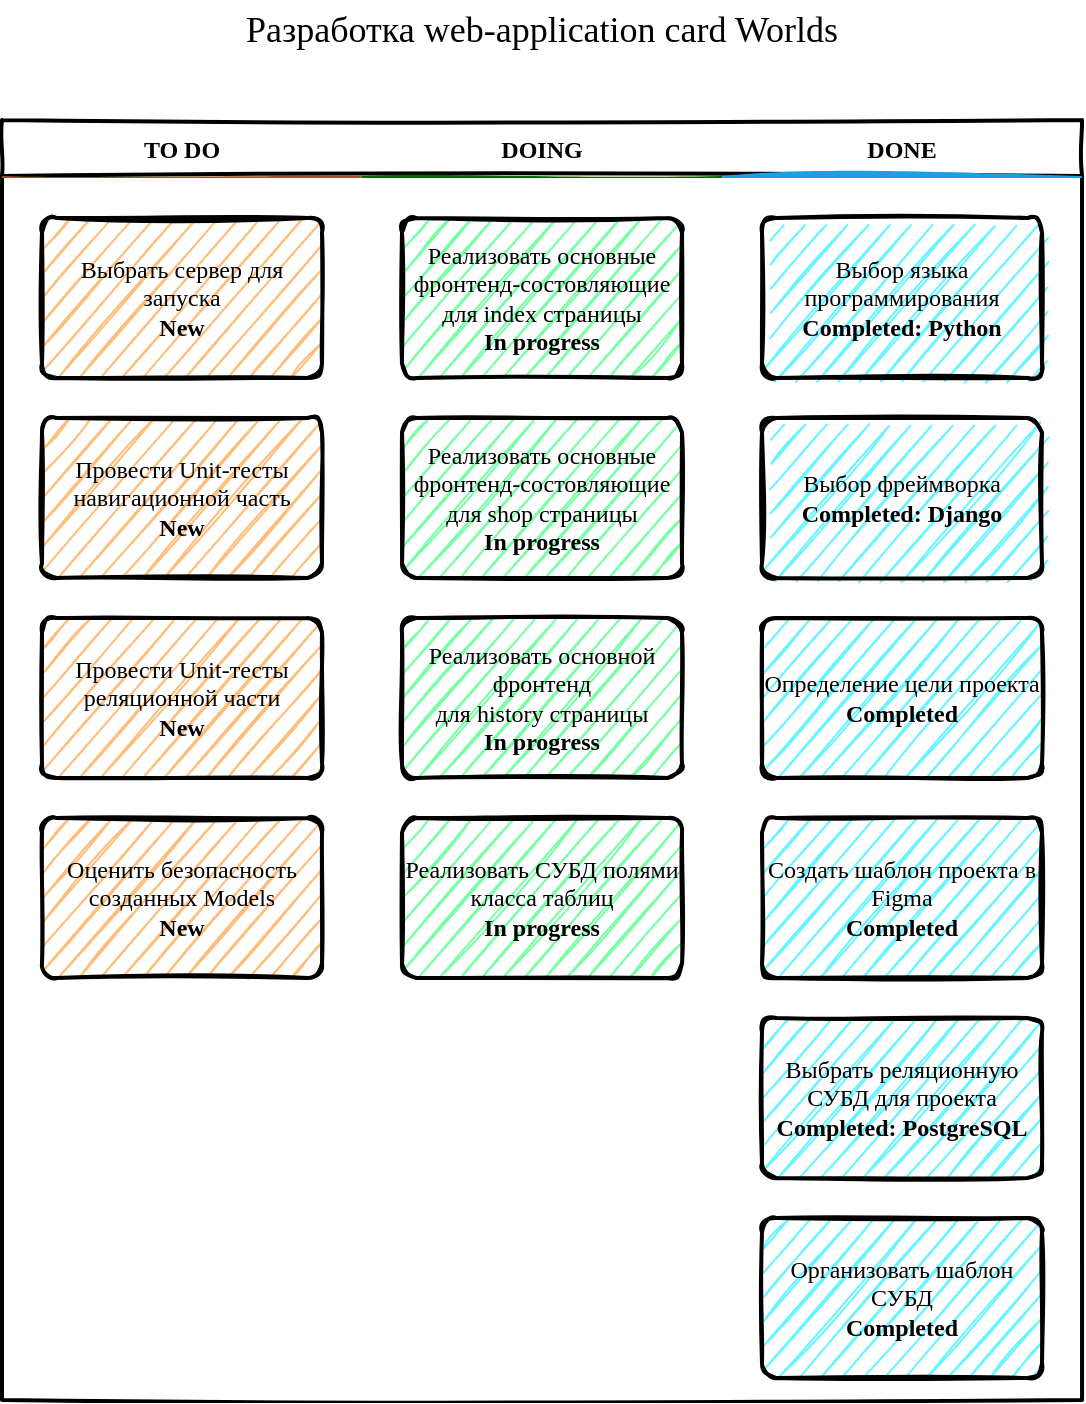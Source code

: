 <mxfile version="17.0.0" type="github">
  <diagram id="wFE0QG_FPsp0jaGvCLVb" name="Page-1">
    <mxGraphModel dx="1705" dy="772" grid="1" gridSize="10" guides="1" tooltips="1" connect="1" arrows="1" fold="1" page="1" pageScale="1" pageWidth="850" pageHeight="1100" math="0" shadow="0">
      <root>
        <mxCell id="0" />
        <mxCell id="1" parent="0" />
        <mxCell id="_5mSTuPxr-ZiKRkBDSY7-1" value="" style="swimlane;fontStyle=2;childLayout=stackLayout;horizontal=1;startSize=28;horizontalStack=1;resizeParent=1;resizeParentMax=0;resizeLast=0;collapsible=0;marginBottom=0;swimlaneFillColor=none;fontFamily=Permanent Marker;fontSize=16;points=[];verticalAlign=top;stackBorder=0;resizable=1;strokeWidth=2;sketch=1;disableMultiStroke=1;" parent="1" vertex="1">
          <mxGeometry x="160" y="80" width="540" height="640" as="geometry" />
        </mxCell>
        <object label="TO DO" status="New" id="_5mSTuPxr-ZiKRkBDSY7-2">
          <mxCell style="swimlane;strokeWidth=2;fontFamily=Permanent Marker;html=0;startSize=1;verticalAlign=bottom;spacingBottom=5;points=[];childLayout=stackLayout;stackBorder=20;stackSpacing=20;resizeLast=0;resizeParent=1;horizontalStack=0;collapsible=0;sketch=1;strokeColor=none;fillStyle=solid;fillColor=#A0522D;" parent="_5mSTuPxr-ZiKRkBDSY7-1" vertex="1">
            <mxGeometry y="28" width="180" height="612" as="geometry" />
          </mxCell>
        </object>
        <object label="&lt;font face=&quot;Georgia&quot;&gt;&lt;span style=&quot;font-weight: normal&quot;&gt;Выбрать сервер для запуска&lt;/span&gt;&lt;br&gt;New&lt;/font&gt;" placeholders="1" id="_5mSTuPxr-ZiKRkBDSY7-3">
          <mxCell style="whiteSpace=wrap;html=1;strokeWidth=2;fillColor=#FFBD7A;fontStyle=1;spacingTop=0;rounded=1;arcSize=9;points=[];sketch=1;fontFamily=Permanent Marker;hachureGap=8;fillWeight=1;" parent="_5mSTuPxr-ZiKRkBDSY7-2" vertex="1">
            <mxGeometry x="20" y="21" width="140" height="80" as="geometry" />
          </mxCell>
        </object>
        <object label="&lt;font face=&quot;Georgia&quot;&gt;&lt;span style=&quot;font-weight: normal&quot;&gt;Провести Unit-тесты навигационной часть&lt;/span&gt;&lt;br&gt;New&lt;/font&gt;" placeholders="1" id="_5mSTuPxr-ZiKRkBDSY7-4">
          <mxCell style="whiteSpace=wrap;html=1;strokeWidth=2;fillColor=#FFBD7A;fontStyle=1;spacingTop=0;rounded=1;arcSize=9;points=[];sketch=1;fontFamily=Permanent Marker;hachureGap=8;fillWeight=1;" parent="_5mSTuPxr-ZiKRkBDSY7-2" vertex="1">
            <mxGeometry x="20" y="121" width="140" height="80" as="geometry" />
          </mxCell>
        </object>
        <object label="&lt;font face=&quot;Georgia&quot;&gt;&lt;span style=&quot;font-weight: 400&quot;&gt;Провести Unit-тесты реляционной части&lt;/span&gt;&lt;br&gt;New&lt;br&gt;&lt;/font&gt;" placeholders="1" id="_5mSTuPxr-ZiKRkBDSY7-5">
          <mxCell style="whiteSpace=wrap;html=1;strokeWidth=2;fillColor=#FFBD7A;fontStyle=1;spacingTop=0;rounded=1;arcSize=9;points=[];sketch=1;fontFamily=Permanent Marker;hachureGap=8;fillWeight=1;" parent="_5mSTuPxr-ZiKRkBDSY7-2" vertex="1">
            <mxGeometry x="20" y="221" width="140" height="80" as="geometry" />
          </mxCell>
        </object>
        <object label="&lt;font face=&quot;Georgia&quot;&gt;&lt;span style=&quot;font-weight: 400&quot;&gt;Оценить безопасность созданных Models&lt;/span&gt;&lt;br&gt;New&lt;br&gt;&lt;/font&gt;" placeholders="1" id="CyRvQFG2siPY6FwLZdpn-9">
          <mxCell style="whiteSpace=wrap;html=1;strokeWidth=2;fillColor=#FFBD7A;fontStyle=1;spacingTop=0;rounded=1;arcSize=9;points=[];sketch=1;fontFamily=Permanent Marker;hachureGap=8;fillWeight=1;" vertex="1" parent="_5mSTuPxr-ZiKRkBDSY7-2">
            <mxGeometry x="20" y="321" width="140" height="80" as="geometry" />
          </mxCell>
        </object>
        <object label="DOING" status="In progress" id="_5mSTuPxr-ZiKRkBDSY7-6">
          <mxCell style="swimlane;strokeWidth=2;fontFamily=Permanent Marker;html=0;startSize=1;verticalAlign=bottom;spacingBottom=5;points=[];childLayout=stackLayout;stackBorder=20;stackSpacing=20;resizeLast=0;resizeParent=1;horizontalStack=0;collapsible=0;sketch=1;strokeColor=none;fillStyle=solid;fillColor=#006600;" parent="_5mSTuPxr-ZiKRkBDSY7-1" vertex="1">
            <mxGeometry x="180" y="28" width="180" height="612" as="geometry" />
          </mxCell>
        </object>
        <object label="&lt;font face=&quot;Georgia&quot;&gt;&lt;span style=&quot;font-weight: normal&quot;&gt;Реализовать основные фронтенд-состовляющие&lt;br&gt;для index страницы&lt;/span&gt;&lt;br&gt;In progress&lt;/font&gt;" placeholders="1" id="_5mSTuPxr-ZiKRkBDSY7-8">
          <mxCell style="whiteSpace=wrap;html=1;strokeWidth=2;fillColor=#78FFA5;fontStyle=1;spacingTop=0;rounded=1;arcSize=9;points=[];sketch=1;fontFamily=Permanent Marker;hachureGap=8;fillWeight=1;" parent="_5mSTuPxr-ZiKRkBDSY7-6" vertex="1">
            <mxGeometry x="20" y="21" width="140" height="80" as="geometry" />
          </mxCell>
        </object>
        <object label="&lt;font face=&quot;Georgia&quot;&gt;&lt;span style=&quot;font-weight: normal&quot;&gt;Реализовать основные фронтенд-состовляющие&lt;br&gt;для shop страницы&lt;/span&gt;&lt;br&gt;In progress&lt;/font&gt;" placeholders="1" id="CyRvQFG2siPY6FwLZdpn-6">
          <mxCell style="whiteSpace=wrap;html=1;strokeWidth=2;fillColor=#78FFA5;fontStyle=1;spacingTop=0;rounded=1;arcSize=9;points=[];sketch=1;fontFamily=Permanent Marker;hachureGap=8;fillWeight=1;" vertex="1" parent="_5mSTuPxr-ZiKRkBDSY7-6">
            <mxGeometry x="20" y="121" width="140" height="80" as="geometry" />
          </mxCell>
        </object>
        <object label="&lt;font face=&quot;Georgia&quot;&gt;&lt;span style=&quot;font-weight: normal&quot;&gt;Реализовать основной фронтенд&lt;br&gt;для history страницы&lt;/span&gt;&lt;br&gt;In progress&lt;/font&gt;" placeholders="1" id="CyRvQFG2siPY6FwLZdpn-7">
          <mxCell style="whiteSpace=wrap;html=1;strokeWidth=2;fillColor=#78FFA5;fontStyle=1;spacingTop=0;rounded=1;arcSize=9;points=[];sketch=1;fontFamily=Permanent Marker;hachureGap=8;fillWeight=1;" vertex="1" parent="_5mSTuPxr-ZiKRkBDSY7-6">
            <mxGeometry x="20" y="221" width="140" height="80" as="geometry" />
          </mxCell>
        </object>
        <object label="&lt;font face=&quot;Georgia&quot;&gt;&lt;span style=&quot;font-weight: normal&quot;&gt;Реализовать СУБД полями класса таблиц&lt;/span&gt;&lt;br&gt;In progress&lt;br&gt;&lt;/font&gt;" placeholders="1" id="CyRvQFG2siPY6FwLZdpn-8">
          <mxCell style="whiteSpace=wrap;html=1;strokeWidth=2;fillColor=#78FFA5;fontStyle=1;spacingTop=0;rounded=1;arcSize=9;points=[];sketch=1;fontFamily=Permanent Marker;hachureGap=8;fillWeight=1;" vertex="1" parent="_5mSTuPxr-ZiKRkBDSY7-6">
            <mxGeometry x="20" y="321" width="140" height="80" as="geometry" />
          </mxCell>
        </object>
        <object label="DONE" status="Completed" id="_5mSTuPxr-ZiKRkBDSY7-9">
          <mxCell style="swimlane;strokeWidth=2;fontFamily=Permanent Marker;html=0;startSize=1;verticalAlign=bottom;spacingBottom=5;points=[];childLayout=stackLayout;stackBorder=20;stackSpacing=20;resizeLast=0;resizeParent=1;horizontalStack=0;collapsible=0;sketch=1;strokeColor=none;fillStyle=solid;fillColor=#1BA1E2;" parent="_5mSTuPxr-ZiKRkBDSY7-1" vertex="1">
            <mxGeometry x="360" y="28" width="180" height="612" as="geometry" />
          </mxCell>
        </object>
        <object label="&lt;font face=&quot;Georgia&quot;&gt;&lt;span style=&quot;font-weight: normal&quot;&gt;Выбор языка программирования&lt;/span&gt;&lt;br&gt;Completed: Python&lt;/font&gt;" placeholders="1" id="_5mSTuPxr-ZiKRkBDSY7-10">
          <mxCell style="whiteSpace=wrap;html=1;strokeWidth=2;fillColor=#69F5FF;fontStyle=1;spacingTop=0;rounded=1;arcSize=9;points=[];sketch=1;fontFamily=Permanent Marker;hachureGap=8;fillWeight=1;" parent="_5mSTuPxr-ZiKRkBDSY7-9" vertex="1">
            <mxGeometry x="20" y="21" width="140" height="80" as="geometry" />
          </mxCell>
        </object>
        <object label="&lt;font face=&quot;Georgia&quot;&gt;&lt;span style=&quot;font-weight: normal&quot;&gt;Выбор фреймворка&lt;/span&gt;&lt;br&gt;Completed: Django&lt;/font&gt;" placeholders="1" id="_5mSTuPxr-ZiKRkBDSY7-11">
          <mxCell style="whiteSpace=wrap;html=1;strokeWidth=2;fillColor=#69F5FF;fontStyle=1;spacingTop=0;rounded=1;arcSize=9;points=[];sketch=1;fontFamily=Permanent Marker;hachureGap=8;fillWeight=1;" parent="_5mSTuPxr-ZiKRkBDSY7-9" vertex="1">
            <mxGeometry x="20" y="121" width="140" height="80" as="geometry" />
          </mxCell>
        </object>
        <object label="&lt;font face=&quot;Georgia&quot;&gt;&lt;span style=&quot;font-weight: normal&quot;&gt;Определение цели проекта&lt;/span&gt;&lt;br&gt;Completed&lt;/font&gt;" placeholders="1" id="_5mSTuPxr-ZiKRkBDSY7-12">
          <mxCell style="whiteSpace=wrap;html=1;strokeWidth=2;fillColor=#69F5FF;fontStyle=1;spacingTop=0;rounded=1;arcSize=9;points=[];sketch=1;fontFamily=Permanent Marker;hachureGap=8;fillWeight=1;" parent="_5mSTuPxr-ZiKRkBDSY7-9" vertex="1">
            <mxGeometry x="20" y="221" width="140" height="80" as="geometry" />
          </mxCell>
        </object>
        <object label="&lt;font face=&quot;Georgia&quot;&gt;&lt;span style=&quot;font-weight: normal&quot;&gt;Создать шаблон проекта в Figma&lt;/span&gt;&lt;br&gt;Completed&lt;/font&gt;" placeholders="1" id="CyRvQFG2siPY6FwLZdpn-3">
          <mxCell style="whiteSpace=wrap;html=1;strokeWidth=2;fillColor=#69F5FF;fontStyle=1;spacingTop=0;rounded=1;arcSize=9;points=[];sketch=1;fontFamily=Permanent Marker;hachureGap=8;fillWeight=1;" vertex="1" parent="_5mSTuPxr-ZiKRkBDSY7-9">
            <mxGeometry x="20" y="321" width="140" height="80" as="geometry" />
          </mxCell>
        </object>
        <object label="&lt;font face=&quot;Georgia&quot;&gt;&lt;span style=&quot;font-weight: normal&quot;&gt;Выбрать реляционную СУБД для проекта&lt;/span&gt;&lt;br&gt;Completed: PostgreSQL&lt;/font&gt;" placeholders="1" id="CyRvQFG2siPY6FwLZdpn-4">
          <mxCell style="whiteSpace=wrap;html=1;strokeWidth=2;fillColor=#69F5FF;fontStyle=1;spacingTop=0;rounded=1;arcSize=9;points=[];sketch=1;fontFamily=Permanent Marker;hachureGap=8;fillWeight=1;" vertex="1" parent="_5mSTuPxr-ZiKRkBDSY7-9">
            <mxGeometry x="20" y="421" width="140" height="80" as="geometry" />
          </mxCell>
        </object>
        <object label="&lt;font face=&quot;Georgia&quot;&gt;&lt;span style=&quot;font-weight: normal&quot;&gt;Организовать шаблон СУБД&lt;/span&gt;&lt;br&gt;Completed&lt;/font&gt;" placeholders="1" id="CyRvQFG2siPY6FwLZdpn-5">
          <mxCell style="whiteSpace=wrap;html=1;strokeWidth=2;fillColor=#69F5FF;fontStyle=1;spacingTop=0;rounded=1;arcSize=9;points=[];sketch=1;fontFamily=Permanent Marker;hachureGap=8;fillWeight=1;" vertex="1" parent="_5mSTuPxr-ZiKRkBDSY7-9">
            <mxGeometry x="20" y="521" width="140" height="80" as="geometry" />
          </mxCell>
        </object>
        <mxCell id="CyRvQFG2siPY6FwLZdpn-2" value="&lt;font style=&quot;font-size: 18px&quot; face=&quot;Georgia&quot;&gt;Разработка web-application card Worlds&lt;/font&gt;" style="text;html=1;strokeColor=none;fillColor=none;align=center;verticalAlign=middle;whiteSpace=wrap;rounded=0;" vertex="1" parent="1">
          <mxGeometry x="160" y="20" width="540" height="30" as="geometry" />
        </mxCell>
      </root>
    </mxGraphModel>
  </diagram>
</mxfile>
